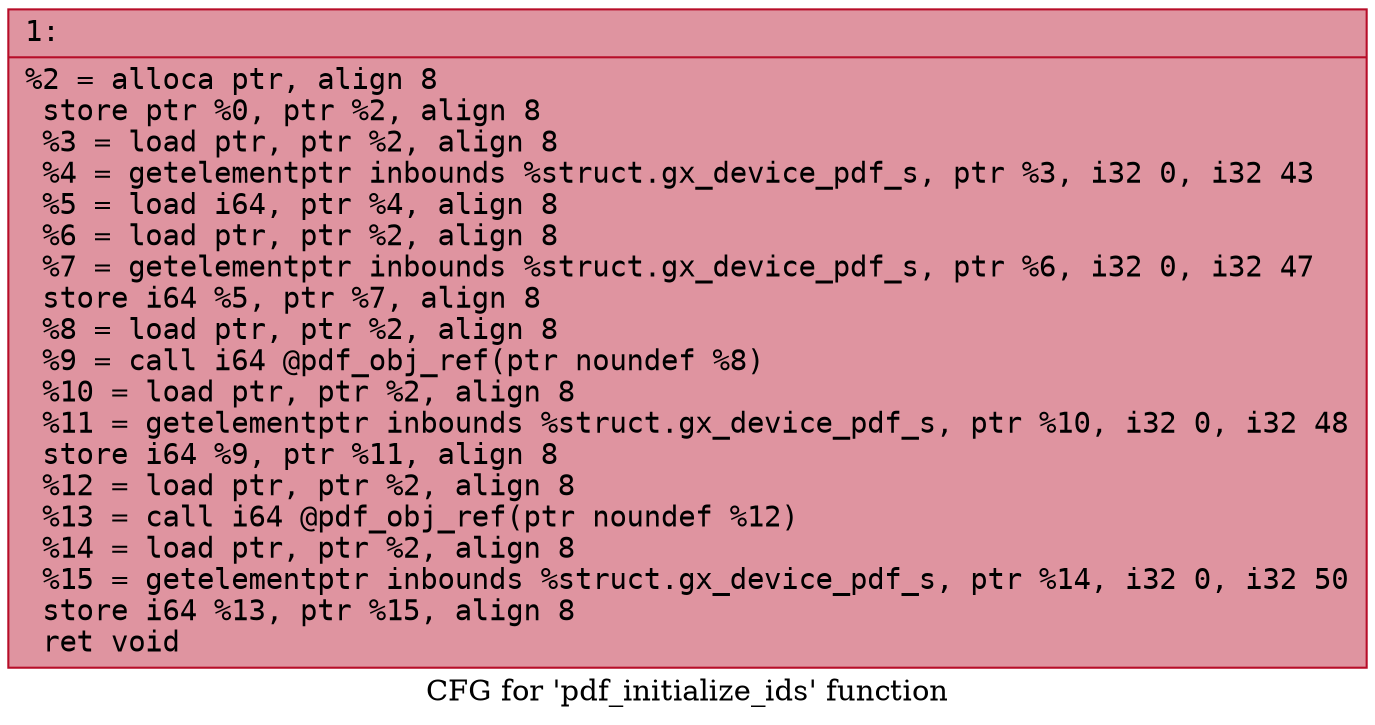 digraph "CFG for 'pdf_initialize_ids' function" {
	label="CFG for 'pdf_initialize_ids' function";

	Node0x6000020b0c80 [shape=record,color="#b70d28ff", style=filled, fillcolor="#b70d2870" fontname="Courier",label="{1:\l|  %2 = alloca ptr, align 8\l  store ptr %0, ptr %2, align 8\l  %3 = load ptr, ptr %2, align 8\l  %4 = getelementptr inbounds %struct.gx_device_pdf_s, ptr %3, i32 0, i32 43\l  %5 = load i64, ptr %4, align 8\l  %6 = load ptr, ptr %2, align 8\l  %7 = getelementptr inbounds %struct.gx_device_pdf_s, ptr %6, i32 0, i32 47\l  store i64 %5, ptr %7, align 8\l  %8 = load ptr, ptr %2, align 8\l  %9 = call i64 @pdf_obj_ref(ptr noundef %8)\l  %10 = load ptr, ptr %2, align 8\l  %11 = getelementptr inbounds %struct.gx_device_pdf_s, ptr %10, i32 0, i32 48\l  store i64 %9, ptr %11, align 8\l  %12 = load ptr, ptr %2, align 8\l  %13 = call i64 @pdf_obj_ref(ptr noundef %12)\l  %14 = load ptr, ptr %2, align 8\l  %15 = getelementptr inbounds %struct.gx_device_pdf_s, ptr %14, i32 0, i32 50\l  store i64 %13, ptr %15, align 8\l  ret void\l}"];
}
